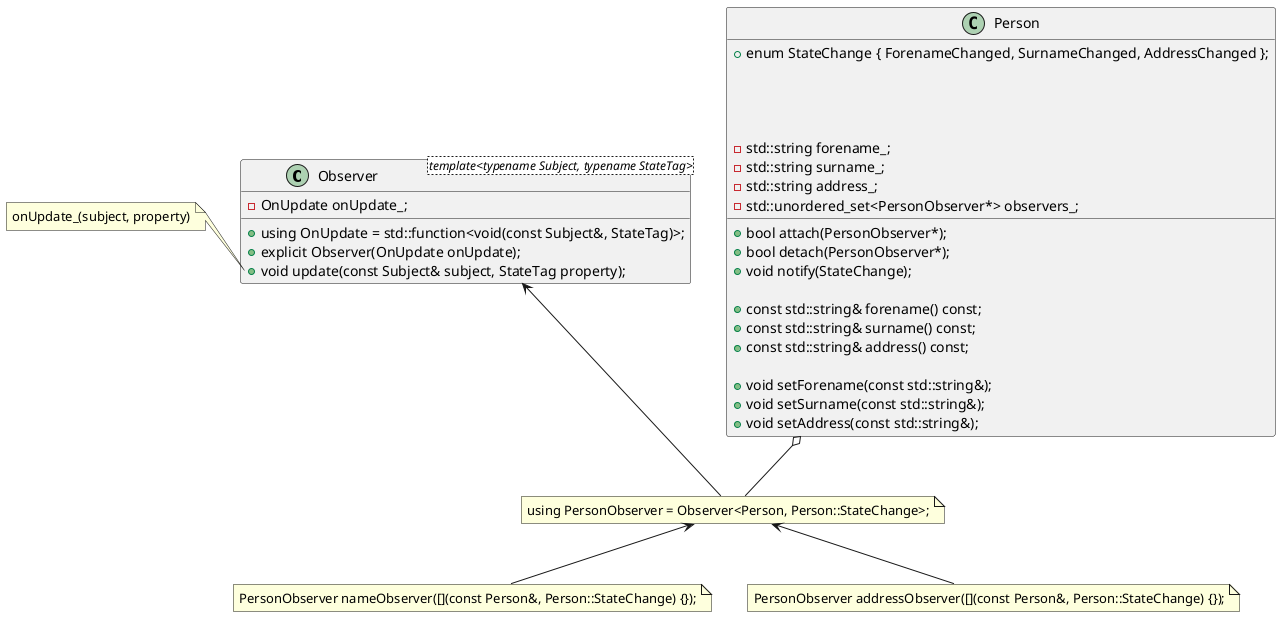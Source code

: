 @startuml

class Observer<template<typename Subject, typename StateTag>> {
  + using OnUpdate = std::function<void(const Subject&, StateTag)>;
  + explicit Observer(OnUpdate onUpdate);
  + void update(const Subject& subject, StateTag property);

  - OnUpdate onUpdate_;
}

note "using PersonObserver = Observer<Person, Person::StateChange>;" as PersonObserver

class Person {
  + enum StateChange { ForenameChanged, SurnameChanged, AddressChanged };

  + bool attach(PersonObserver*);
  + bool detach(PersonObserver*);
  + void notify(StateChange);

  + const std::string& forename() const;
  + const std::string& surname() const;
  + const std::string& address() const;

  + void setForename(const std::string&);
  + void setSurname(const std::string&);
  + void setAddress(const std::string&);

  - std::string forename_;
  - std::string surname_;
  - std::string address_;
  - std::unordered_set<PersonObserver*> observers_;
}

note "PersonObserver nameObserver([](const Person&, Person::StateChange) {});" as NameObserver

note "PersonObserver addressObserver([](const Person&, Person::StateChange) {});" as AddressObserver

Observer <-- PersonObserver
Person o-- PersonObserver

PersonObserver <-- NameObserver
PersonObserver <-- AddressObserver

note left of Observer::update
    onUpdate_(subject, property)
end note

@enduml
